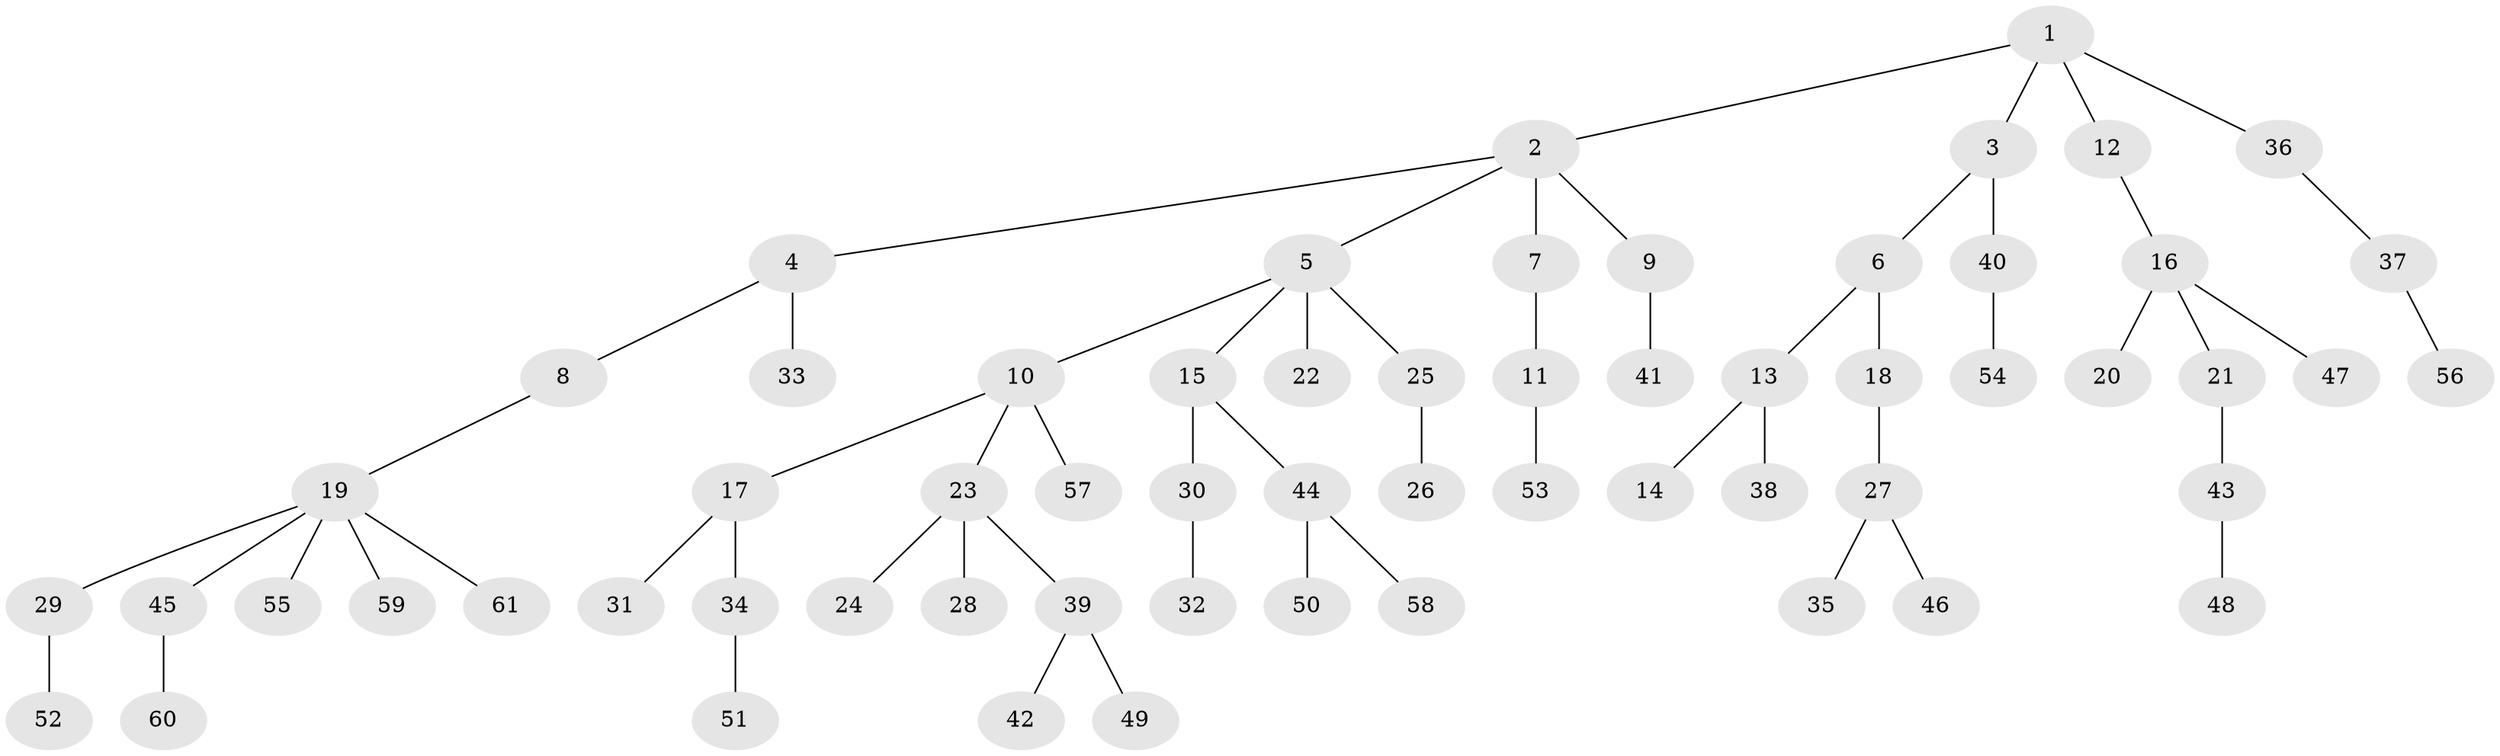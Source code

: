 // Generated by graph-tools (version 1.1) at 2025/15/03/09/25 04:15:22]
// undirected, 61 vertices, 60 edges
graph export_dot {
graph [start="1"]
  node [color=gray90,style=filled];
  1;
  2;
  3;
  4;
  5;
  6;
  7;
  8;
  9;
  10;
  11;
  12;
  13;
  14;
  15;
  16;
  17;
  18;
  19;
  20;
  21;
  22;
  23;
  24;
  25;
  26;
  27;
  28;
  29;
  30;
  31;
  32;
  33;
  34;
  35;
  36;
  37;
  38;
  39;
  40;
  41;
  42;
  43;
  44;
  45;
  46;
  47;
  48;
  49;
  50;
  51;
  52;
  53;
  54;
  55;
  56;
  57;
  58;
  59;
  60;
  61;
  1 -- 2;
  1 -- 3;
  1 -- 12;
  1 -- 36;
  2 -- 4;
  2 -- 5;
  2 -- 7;
  2 -- 9;
  3 -- 6;
  3 -- 40;
  4 -- 8;
  4 -- 33;
  5 -- 10;
  5 -- 15;
  5 -- 22;
  5 -- 25;
  6 -- 13;
  6 -- 18;
  7 -- 11;
  8 -- 19;
  9 -- 41;
  10 -- 17;
  10 -- 23;
  10 -- 57;
  11 -- 53;
  12 -- 16;
  13 -- 14;
  13 -- 38;
  15 -- 30;
  15 -- 44;
  16 -- 20;
  16 -- 21;
  16 -- 47;
  17 -- 31;
  17 -- 34;
  18 -- 27;
  19 -- 29;
  19 -- 45;
  19 -- 55;
  19 -- 59;
  19 -- 61;
  21 -- 43;
  23 -- 24;
  23 -- 28;
  23 -- 39;
  25 -- 26;
  27 -- 35;
  27 -- 46;
  29 -- 52;
  30 -- 32;
  34 -- 51;
  36 -- 37;
  37 -- 56;
  39 -- 42;
  39 -- 49;
  40 -- 54;
  43 -- 48;
  44 -- 50;
  44 -- 58;
  45 -- 60;
}
